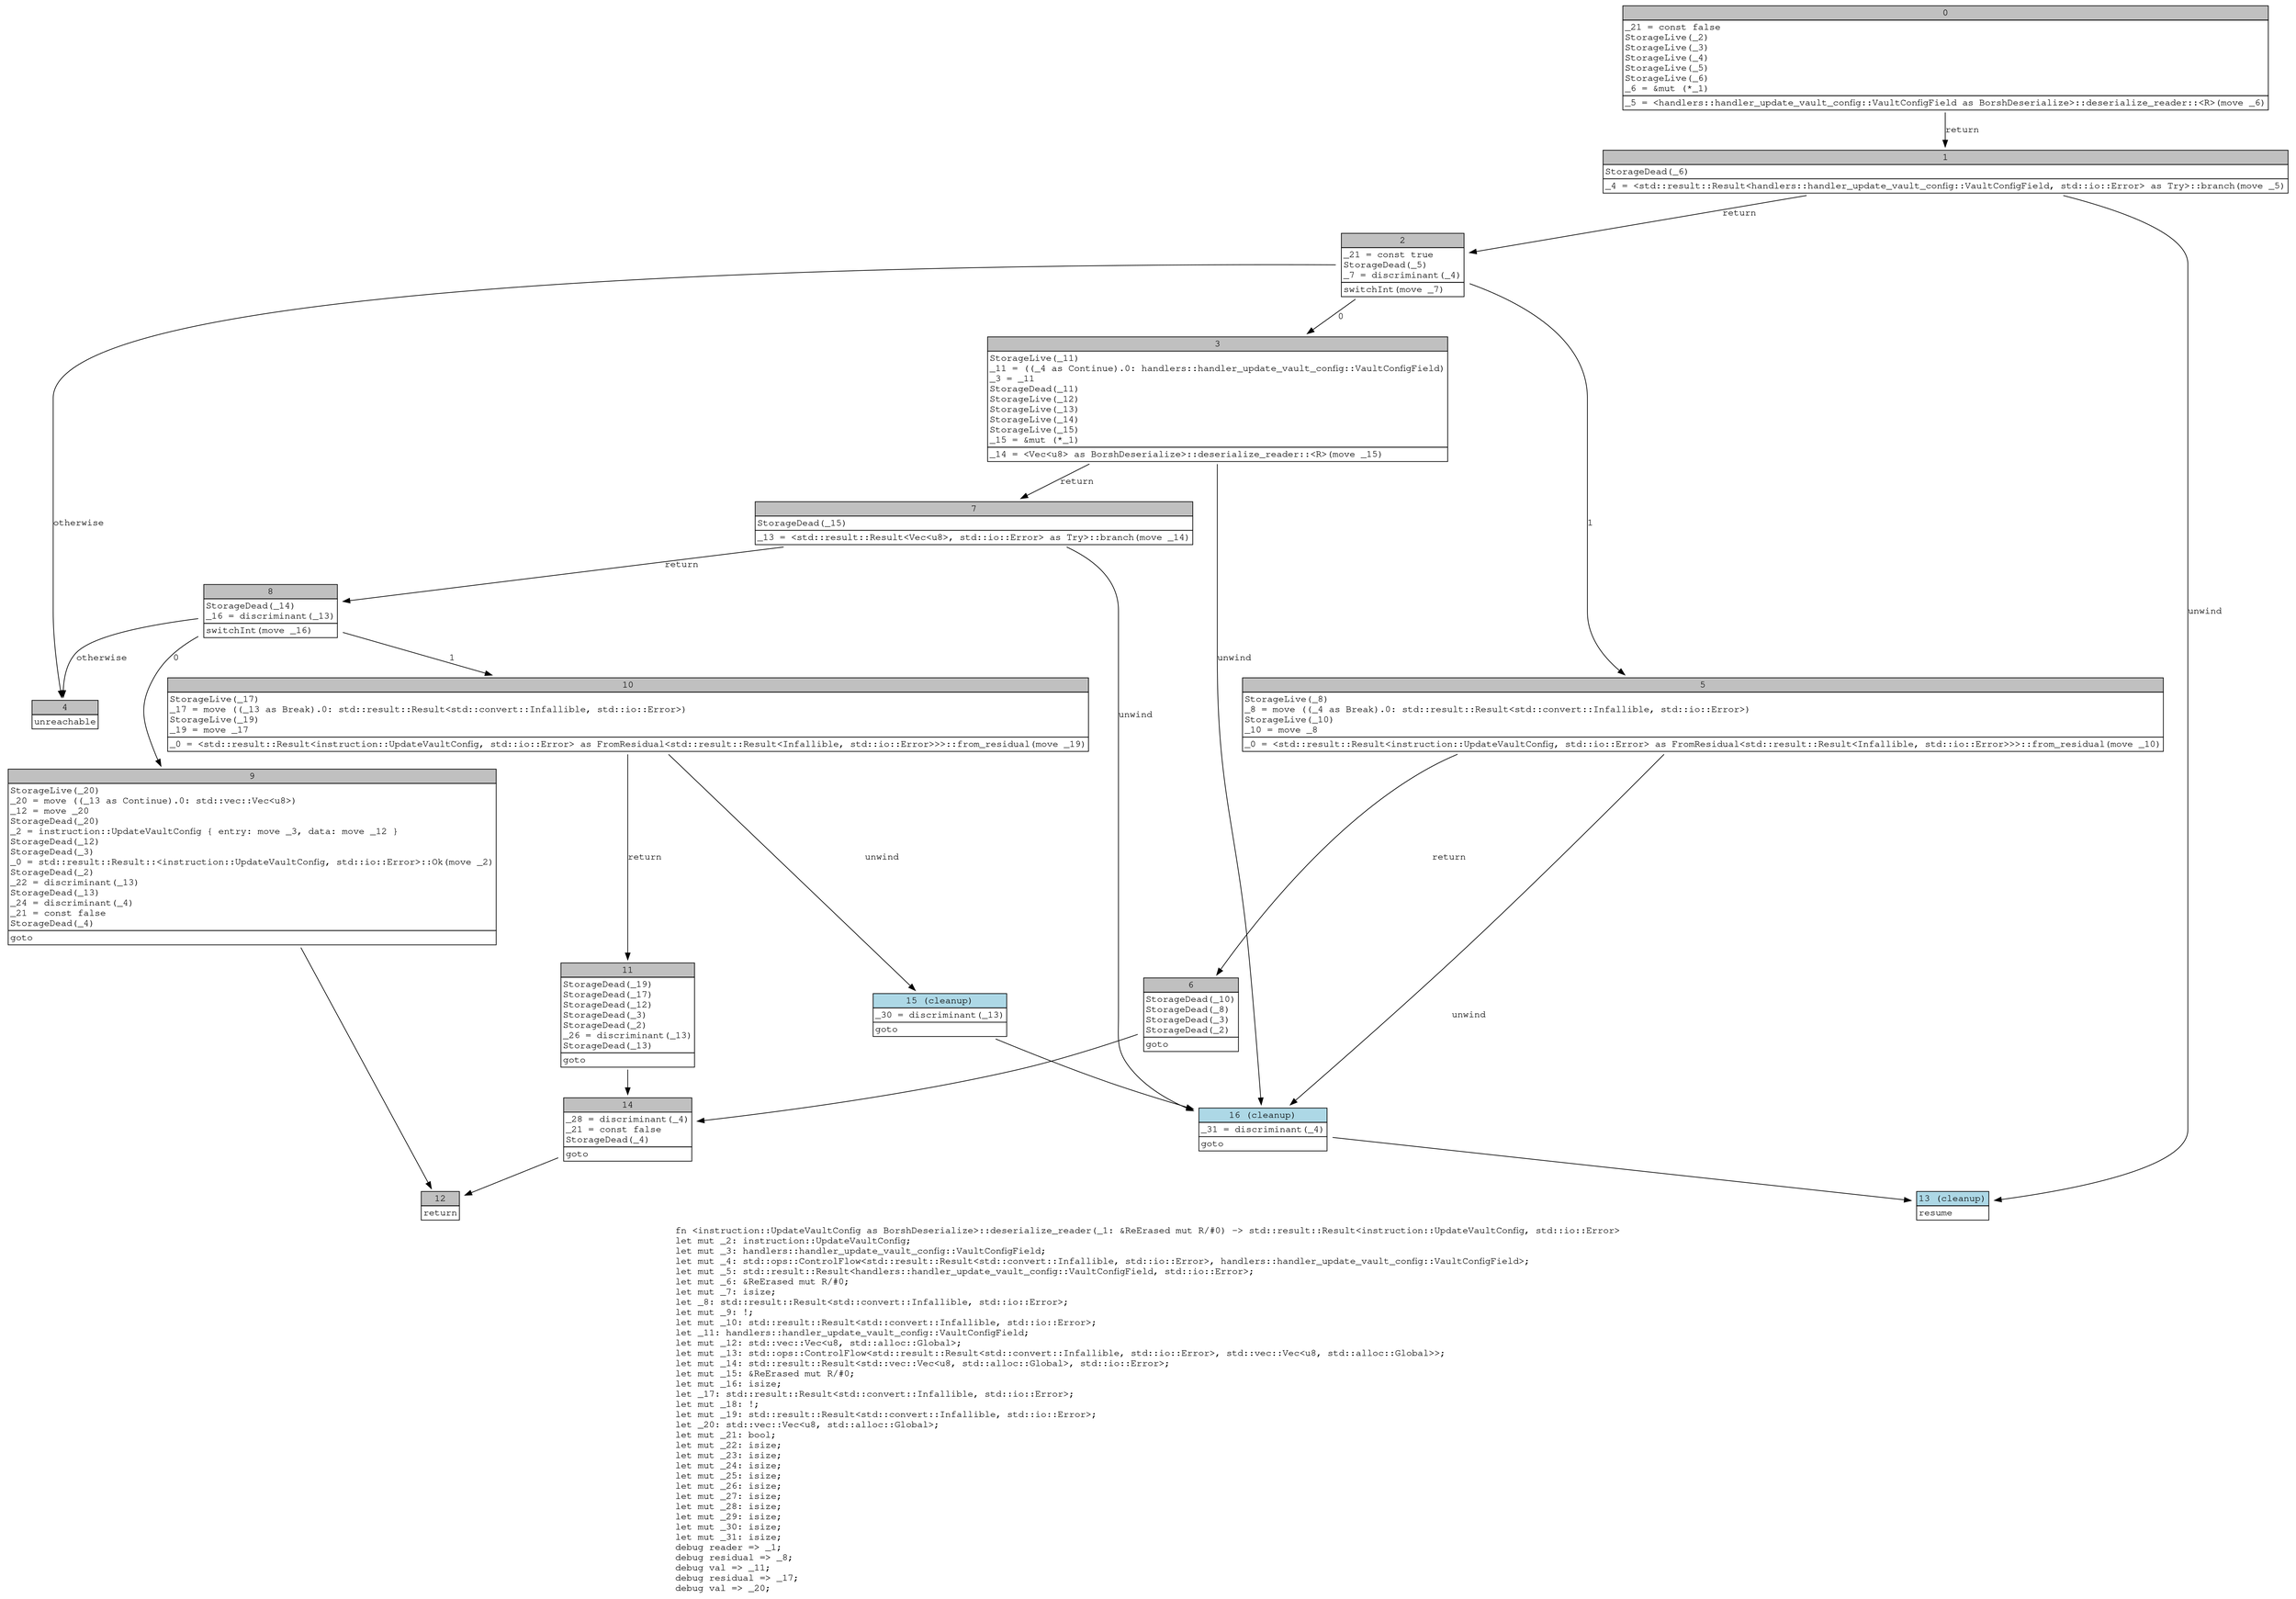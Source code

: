 digraph Mir_0_3181 {
    graph [fontname="Courier, monospace"];
    node [fontname="Courier, monospace"];
    edge [fontname="Courier, monospace"];
    label=<fn &lt;instruction::UpdateVaultConfig as BorshDeserialize&gt;::deserialize_reader(_1: &amp;ReErased mut R/#0) -&gt; std::result::Result&lt;instruction::UpdateVaultConfig, std::io::Error&gt;<br align="left"/>let mut _2: instruction::UpdateVaultConfig;<br align="left"/>let mut _3: handlers::handler_update_vault_config::VaultConfigField;<br align="left"/>let mut _4: std::ops::ControlFlow&lt;std::result::Result&lt;std::convert::Infallible, std::io::Error&gt;, handlers::handler_update_vault_config::VaultConfigField&gt;;<br align="left"/>let mut _5: std::result::Result&lt;handlers::handler_update_vault_config::VaultConfigField, std::io::Error&gt;;<br align="left"/>let mut _6: &amp;ReErased mut R/#0;<br align="left"/>let mut _7: isize;<br align="left"/>let _8: std::result::Result&lt;std::convert::Infallible, std::io::Error&gt;;<br align="left"/>let mut _9: !;<br align="left"/>let mut _10: std::result::Result&lt;std::convert::Infallible, std::io::Error&gt;;<br align="left"/>let _11: handlers::handler_update_vault_config::VaultConfigField;<br align="left"/>let mut _12: std::vec::Vec&lt;u8, std::alloc::Global&gt;;<br align="left"/>let mut _13: std::ops::ControlFlow&lt;std::result::Result&lt;std::convert::Infallible, std::io::Error&gt;, std::vec::Vec&lt;u8, std::alloc::Global&gt;&gt;;<br align="left"/>let mut _14: std::result::Result&lt;std::vec::Vec&lt;u8, std::alloc::Global&gt;, std::io::Error&gt;;<br align="left"/>let mut _15: &amp;ReErased mut R/#0;<br align="left"/>let mut _16: isize;<br align="left"/>let _17: std::result::Result&lt;std::convert::Infallible, std::io::Error&gt;;<br align="left"/>let mut _18: !;<br align="left"/>let mut _19: std::result::Result&lt;std::convert::Infallible, std::io::Error&gt;;<br align="left"/>let _20: std::vec::Vec&lt;u8, std::alloc::Global&gt;;<br align="left"/>let mut _21: bool;<br align="left"/>let mut _22: isize;<br align="left"/>let mut _23: isize;<br align="left"/>let mut _24: isize;<br align="left"/>let mut _25: isize;<br align="left"/>let mut _26: isize;<br align="left"/>let mut _27: isize;<br align="left"/>let mut _28: isize;<br align="left"/>let mut _29: isize;<br align="left"/>let mut _30: isize;<br align="left"/>let mut _31: isize;<br align="left"/>debug reader =&gt; _1;<br align="left"/>debug residual =&gt; _8;<br align="left"/>debug val =&gt; _11;<br align="left"/>debug residual =&gt; _17;<br align="left"/>debug val =&gt; _20;<br align="left"/>>;
    bb0__0_3181 [shape="none", label=<<table border="0" cellborder="1" cellspacing="0"><tr><td bgcolor="gray" align="center" colspan="1">0</td></tr><tr><td align="left" balign="left">_21 = const false<br/>StorageLive(_2)<br/>StorageLive(_3)<br/>StorageLive(_4)<br/>StorageLive(_5)<br/>StorageLive(_6)<br/>_6 = &amp;mut (*_1)<br/></td></tr><tr><td align="left">_5 = &lt;handlers::handler_update_vault_config::VaultConfigField as BorshDeserialize&gt;::deserialize_reader::&lt;R&gt;(move _6)</td></tr></table>>];
    bb1__0_3181 [shape="none", label=<<table border="0" cellborder="1" cellspacing="0"><tr><td bgcolor="gray" align="center" colspan="1">1</td></tr><tr><td align="left" balign="left">StorageDead(_6)<br/></td></tr><tr><td align="left">_4 = &lt;std::result::Result&lt;handlers::handler_update_vault_config::VaultConfigField, std::io::Error&gt; as Try&gt;::branch(move _5)</td></tr></table>>];
    bb2__0_3181 [shape="none", label=<<table border="0" cellborder="1" cellspacing="0"><tr><td bgcolor="gray" align="center" colspan="1">2</td></tr><tr><td align="left" balign="left">_21 = const true<br/>StorageDead(_5)<br/>_7 = discriminant(_4)<br/></td></tr><tr><td align="left">switchInt(move _7)</td></tr></table>>];
    bb3__0_3181 [shape="none", label=<<table border="0" cellborder="1" cellspacing="0"><tr><td bgcolor="gray" align="center" colspan="1">3</td></tr><tr><td align="left" balign="left">StorageLive(_11)<br/>_11 = ((_4 as Continue).0: handlers::handler_update_vault_config::VaultConfigField)<br/>_3 = _11<br/>StorageDead(_11)<br/>StorageLive(_12)<br/>StorageLive(_13)<br/>StorageLive(_14)<br/>StorageLive(_15)<br/>_15 = &amp;mut (*_1)<br/></td></tr><tr><td align="left">_14 = &lt;Vec&lt;u8&gt; as BorshDeserialize&gt;::deserialize_reader::&lt;R&gt;(move _15)</td></tr></table>>];
    bb4__0_3181 [shape="none", label=<<table border="0" cellborder="1" cellspacing="0"><tr><td bgcolor="gray" align="center" colspan="1">4</td></tr><tr><td align="left">unreachable</td></tr></table>>];
    bb5__0_3181 [shape="none", label=<<table border="0" cellborder="1" cellspacing="0"><tr><td bgcolor="gray" align="center" colspan="1">5</td></tr><tr><td align="left" balign="left">StorageLive(_8)<br/>_8 = move ((_4 as Break).0: std::result::Result&lt;std::convert::Infallible, std::io::Error&gt;)<br/>StorageLive(_10)<br/>_10 = move _8<br/></td></tr><tr><td align="left">_0 = &lt;std::result::Result&lt;instruction::UpdateVaultConfig, std::io::Error&gt; as FromResidual&lt;std::result::Result&lt;Infallible, std::io::Error&gt;&gt;&gt;::from_residual(move _10)</td></tr></table>>];
    bb6__0_3181 [shape="none", label=<<table border="0" cellborder="1" cellspacing="0"><tr><td bgcolor="gray" align="center" colspan="1">6</td></tr><tr><td align="left" balign="left">StorageDead(_10)<br/>StorageDead(_8)<br/>StorageDead(_3)<br/>StorageDead(_2)<br/></td></tr><tr><td align="left">goto</td></tr></table>>];
    bb7__0_3181 [shape="none", label=<<table border="0" cellborder="1" cellspacing="0"><tr><td bgcolor="gray" align="center" colspan="1">7</td></tr><tr><td align="left" balign="left">StorageDead(_15)<br/></td></tr><tr><td align="left">_13 = &lt;std::result::Result&lt;Vec&lt;u8&gt;, std::io::Error&gt; as Try&gt;::branch(move _14)</td></tr></table>>];
    bb8__0_3181 [shape="none", label=<<table border="0" cellborder="1" cellspacing="0"><tr><td bgcolor="gray" align="center" colspan="1">8</td></tr><tr><td align="left" balign="left">StorageDead(_14)<br/>_16 = discriminant(_13)<br/></td></tr><tr><td align="left">switchInt(move _16)</td></tr></table>>];
    bb9__0_3181 [shape="none", label=<<table border="0" cellborder="1" cellspacing="0"><tr><td bgcolor="gray" align="center" colspan="1">9</td></tr><tr><td align="left" balign="left">StorageLive(_20)<br/>_20 = move ((_13 as Continue).0: std::vec::Vec&lt;u8&gt;)<br/>_12 = move _20<br/>StorageDead(_20)<br/>_2 = instruction::UpdateVaultConfig { entry: move _3, data: move _12 }<br/>StorageDead(_12)<br/>StorageDead(_3)<br/>_0 = std::result::Result::&lt;instruction::UpdateVaultConfig, std::io::Error&gt;::Ok(move _2)<br/>StorageDead(_2)<br/>_22 = discriminant(_13)<br/>StorageDead(_13)<br/>_24 = discriminant(_4)<br/>_21 = const false<br/>StorageDead(_4)<br/></td></tr><tr><td align="left">goto</td></tr></table>>];
    bb10__0_3181 [shape="none", label=<<table border="0" cellborder="1" cellspacing="0"><tr><td bgcolor="gray" align="center" colspan="1">10</td></tr><tr><td align="left" balign="left">StorageLive(_17)<br/>_17 = move ((_13 as Break).0: std::result::Result&lt;std::convert::Infallible, std::io::Error&gt;)<br/>StorageLive(_19)<br/>_19 = move _17<br/></td></tr><tr><td align="left">_0 = &lt;std::result::Result&lt;instruction::UpdateVaultConfig, std::io::Error&gt; as FromResidual&lt;std::result::Result&lt;Infallible, std::io::Error&gt;&gt;&gt;::from_residual(move _19)</td></tr></table>>];
    bb11__0_3181 [shape="none", label=<<table border="0" cellborder="1" cellspacing="0"><tr><td bgcolor="gray" align="center" colspan="1">11</td></tr><tr><td align="left" balign="left">StorageDead(_19)<br/>StorageDead(_17)<br/>StorageDead(_12)<br/>StorageDead(_3)<br/>StorageDead(_2)<br/>_26 = discriminant(_13)<br/>StorageDead(_13)<br/></td></tr><tr><td align="left">goto</td></tr></table>>];
    bb12__0_3181 [shape="none", label=<<table border="0" cellborder="1" cellspacing="0"><tr><td bgcolor="gray" align="center" colspan="1">12</td></tr><tr><td align="left">return</td></tr></table>>];
    bb13__0_3181 [shape="none", label=<<table border="0" cellborder="1" cellspacing="0"><tr><td bgcolor="lightblue" align="center" colspan="1">13 (cleanup)</td></tr><tr><td align="left">resume</td></tr></table>>];
    bb14__0_3181 [shape="none", label=<<table border="0" cellborder="1" cellspacing="0"><tr><td bgcolor="gray" align="center" colspan="1">14</td></tr><tr><td align="left" balign="left">_28 = discriminant(_4)<br/>_21 = const false<br/>StorageDead(_4)<br/></td></tr><tr><td align="left">goto</td></tr></table>>];
    bb15__0_3181 [shape="none", label=<<table border="0" cellborder="1" cellspacing="0"><tr><td bgcolor="lightblue" align="center" colspan="1">15 (cleanup)</td></tr><tr><td align="left" balign="left">_30 = discriminant(_13)<br/></td></tr><tr><td align="left">goto</td></tr></table>>];
    bb16__0_3181 [shape="none", label=<<table border="0" cellborder="1" cellspacing="0"><tr><td bgcolor="lightblue" align="center" colspan="1">16 (cleanup)</td></tr><tr><td align="left" balign="left">_31 = discriminant(_4)<br/></td></tr><tr><td align="left">goto</td></tr></table>>];
    bb0__0_3181 -> bb1__0_3181 [label="return"];
    bb1__0_3181 -> bb2__0_3181 [label="return"];
    bb1__0_3181 -> bb13__0_3181 [label="unwind"];
    bb2__0_3181 -> bb3__0_3181 [label="0"];
    bb2__0_3181 -> bb5__0_3181 [label="1"];
    bb2__0_3181 -> bb4__0_3181 [label="otherwise"];
    bb3__0_3181 -> bb7__0_3181 [label="return"];
    bb3__0_3181 -> bb16__0_3181 [label="unwind"];
    bb5__0_3181 -> bb6__0_3181 [label="return"];
    bb5__0_3181 -> bb16__0_3181 [label="unwind"];
    bb6__0_3181 -> bb14__0_3181 [label=""];
    bb7__0_3181 -> bb8__0_3181 [label="return"];
    bb7__0_3181 -> bb16__0_3181 [label="unwind"];
    bb8__0_3181 -> bb9__0_3181 [label="0"];
    bb8__0_3181 -> bb10__0_3181 [label="1"];
    bb8__0_3181 -> bb4__0_3181 [label="otherwise"];
    bb9__0_3181 -> bb12__0_3181 [label=""];
    bb10__0_3181 -> bb11__0_3181 [label="return"];
    bb10__0_3181 -> bb15__0_3181 [label="unwind"];
    bb11__0_3181 -> bb14__0_3181 [label=""];
    bb14__0_3181 -> bb12__0_3181 [label=""];
    bb15__0_3181 -> bb16__0_3181 [label=""];
    bb16__0_3181 -> bb13__0_3181 [label=""];
}

